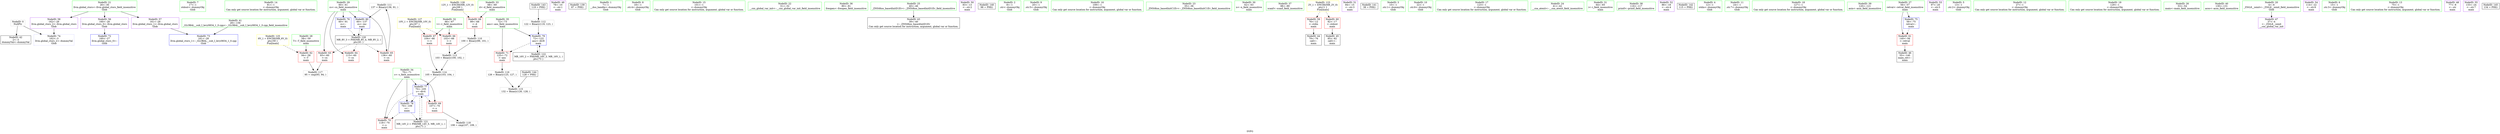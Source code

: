 digraph "SVFG" {
	label="SVFG";

	Node0x55aa1513ea40 [shape=record,color=grey,label="{NodeID: 0\nNullPtr}"];
	Node0x55aa1513ea40 -> Node0x55aa15151fa0[style=solid];
	Node0x55aa1513ea40 -> Node0x55aa15154b10[style=solid];
	Node0x55aa15150200 [shape=record,color=green,label="{NodeID: 7\n17\<--1\nstdout\<--dummyObj\nGlob }"];
	Node0x55aa15150670 [shape=record,color=green,label="{NodeID: 14\n91\<--1\n\<--dummyObj\nCan only get source location for instruction, argument, global var or function.}"];
	Node0x55aa15150c50 [shape=record,color=green,label="{NodeID: 21\n26\<--30\nllvm.global_ctors\<--llvm.global_ctors_field_insensitive\nGlob }"];
	Node0x55aa15150c50 -> Node0x55aa15153b80[style=solid];
	Node0x55aa15150c50 -> Node0x55aa15153c80[style=solid];
	Node0x55aa15150c50 -> Node0x55aa15153d80[style=solid];
	Node0x55aa15157050 [shape=record,color=grey,label="{NodeID: 111\n137 = Binary(136, 91, )\n}"];
	Node0x55aa15157050 -> Node0x55aa15155020[style=solid];
	Node0x55aa15151320 [shape=record,color=green,label="{NodeID: 28\n58\<--59\nT\<--T_field_insensitive\nmain\n}"];
	Node0x55aa15151320 -> Node0x55aa151540f0[style=solid];
	Node0x55aa15157ad0 [shape=record,color=grey,label="{NodeID: 118\n108 = cmp(107, 109, )\n}"];
	Node0x55aa151518d0 [shape=record,color=green,label="{NodeID: 35\n72\<--73\nans\<--ans_field_insensitive\nmain\n}"];
	Node0x55aa151518d0 -> Node0x55aa15154840[style=solid];
	Node0x55aa151518d0 -> Node0x55aa15154f50[style=solid];
	Node0x55aa1515c900 [shape=record,color=yellow,style=double,label="{NodeID: 125\n6V_1 = ENCHI(MR_6V_0)\npts\{59 \}\nFun[main]}"];
	Node0x55aa1515c900 -> Node0x55aa151540f0[style=dashed];
	Node0x55aa15151fa0 [shape=record,color=black,label="{NodeID: 42\n2\<--3\ndummyVal\<--dummyVal\n}"];
	Node0x55aa151535d0 [shape=record,color=purple,label="{NodeID: 49\n78\<--10\n\<--.str.1\nmain\n}"];
	Node0x55aa14fc64a0 [shape=record,color=black,label="{NodeID: 139\n87 = PHI()\n}"];
	Node0x55aa15153b80 [shape=record,color=purple,label="{NodeID: 56\n160\<--26\nllvm.global_ctors_0\<--llvm.global_ctors\nGlob }"];
	Node0x55aa15153b80 -> Node0x55aa15154910[style=solid];
	Node0x55aa151541c0 [shape=record,color=red,label="{NodeID: 63\n93\<--60\n\<--cs\nmain\n}"];
	Node0x55aa151541c0 -> Node0x55aa15157950[style=solid];
	Node0x55aa15154770 [shape=record,color=red,label="{NodeID: 70\n118\<--70\n\<--s\nmain\n}"];
	Node0x55aa15154db0 [shape=record,color=blue,label="{NodeID: 77\n70\<--105\ns\<--div4\nmain\n}"];
	Node0x55aa15154db0 -> Node0x55aa151546a0[style=dashed];
	Node0x55aa15154db0 -> Node0x55aa15154770[style=dashed];
	Node0x55aa15154db0 -> Node0x55aa15154e80[style=dashed];
	Node0x55aa15154db0 -> Node0x55aa1515b300[style=dashed];
	Node0x55aa1513e920 [shape=record,color=green,label="{NodeID: 1\n7\<--1\n__dso_handle\<--dummyObj\nGlob }"];
	Node0x55aa15150290 [shape=record,color=green,label="{NodeID: 8\n18\<--1\n.str.4\<--dummyObj\nGlob }"];
	Node0x55aa15150740 [shape=record,color=green,label="{NodeID: 15\n101\<--1\n\<--dummyObj\nCan only get source location for instruction, argument, global var or function.}"];
	Node0x55aa15150d50 [shape=record,color=green,label="{NodeID: 22\n31\<--32\n__cxx_global_var_init\<--__cxx_global_var_init_field_insensitive\n}"];
	Node0x55aa151571d0 [shape=record,color=grey,label="{NodeID: 112\n122 = Binary(119, 123, )\n}"];
	Node0x55aa151571d0 -> Node0x55aa15154f50[style=solid];
	Node0x55aa151513f0 [shape=record,color=green,label="{NodeID: 29\n60\<--61\ncs\<--cs_field_insensitive\nmain\n}"];
	Node0x55aa151513f0 -> Node0x55aa151541c0[style=solid];
	Node0x55aa151513f0 -> Node0x55aa15154290[style=solid];
	Node0x55aa151513f0 -> Node0x55aa15154360[style=solid];
	Node0x55aa151513f0 -> Node0x55aa15154ce0[style=solid];
	Node0x55aa151513f0 -> Node0x55aa15155020[style=solid];
	Node0x55aa151519a0 [shape=record,color=green,label="{NodeID: 36\n80\<--81\nfreopen\<--freopen_field_insensitive\n}"];
	Node0x55aa151520a0 [shape=record,color=black,label="{NodeID: 43\n39\<--40\n\<--_ZNSt8ios_base4InitD1Ev\nCan only get source location for instruction, argument, global var or function.}"];
	Node0x55aa151536a0 [shape=record,color=purple,label="{NodeID: 50\n83\<--13\n\<--.str.2\nmain\n}"];
	Node0x55aa15160e10 [shape=record,color=black,label="{NodeID: 140\n98 = PHI()\n}"];
	Node0x55aa15153c80 [shape=record,color=purple,label="{NodeID: 57\n161\<--26\nllvm.global_ctors_1\<--llvm.global_ctors\nGlob }"];
	Node0x55aa15153c80 -> Node0x55aa15154a10[style=solid];
	Node0x55aa15154290 [shape=record,color=red,label="{NodeID: 64\n113\<--60\n\<--cs\nmain\n}"];
	Node0x55aa15154840 [shape=record,color=red,label="{NodeID: 71\n125\<--72\n\<--ans\nmain\n}"];
	Node0x55aa15154840 -> Node0x55aa151577d0[style=solid];
	Node0x55aa15154e80 [shape=record,color=blue,label="{NodeID: 78\n70\<--109\ns\<--\nmain\n}"];
	Node0x55aa15154e80 -> Node0x55aa15154770[style=dashed];
	Node0x55aa15154e80 -> Node0x55aa1515b300[style=dashed];
	Node0x55aa1514f780 [shape=record,color=green,label="{NodeID: 2\n8\<--1\n.str\<--dummyObj\nGlob }"];
	Node0x55aa15150320 [shape=record,color=green,label="{NodeID: 9\n20\<--1\n.str.5\<--dummyObj\nGlob }"];
	Node0x55aa15150810 [shape=record,color=green,label="{NodeID: 16\n109\<--1\n\<--dummyObj\nCan only get source location for instruction, argument, global var or function.}"];
	Node0x55aa15150e50 [shape=record,color=green,label="{NodeID: 23\n35\<--36\n_ZNSt8ios_base4InitC1Ev\<--_ZNSt8ios_base4InitC1Ev_field_insensitive\n}"];
	Node0x55aa15157350 [shape=record,color=grey,label="{NodeID: 113\n103 = Binary(100, 102, )\n}"];
	Node0x55aa15157350 -> Node0x55aa151574d0[style=solid];
	Node0x55aa151514c0 [shape=record,color=green,label="{NodeID: 30\n62\<--63\nn\<--n_field_insensitive\nmain\n}"];
	Node0x55aa1515ae00 [shape=record,color=black,label="{NodeID: 120\nMR_8V_3 = PHI(MR_8V_4, MR_8V_2, )\npts\{61 \}\n}"];
	Node0x55aa1515ae00 -> Node0x55aa151541c0[style=dashed];
	Node0x55aa1515ae00 -> Node0x55aa15154290[style=dashed];
	Node0x55aa1515ae00 -> Node0x55aa15154360[style=dashed];
	Node0x55aa1515ae00 -> Node0x55aa15155020[style=dashed];
	Node0x55aa15151aa0 [shape=record,color=green,label="{NodeID: 37\n88\<--89\nscanf\<--scanf_field_insensitive\n}"];
	Node0x55aa1515cac0 [shape=record,color=yellow,style=double,label="{NodeID: 127\n10V_1 = ENCHI(MR_10V_0)\npts\{67 \}\nFun[main]}"];
	Node0x55aa1515cac0 -> Node0x55aa15154430[style=dashed];
	Node0x55aa1515cac0 -> Node0x55aa15154500[style=dashed];
	Node0x55aa151521a0 [shape=record,color=black,label="{NodeID: 44\n79\<--76\ncall\<--\nmain\n}"];
	Node0x55aa15153770 [shape=record,color=purple,label="{NodeID: 51\n84\<--15\n\<--.str.3\nmain\n}"];
	Node0x55aa15160f10 [shape=record,color=black,label="{NodeID: 141\n38 = PHI()\n}"];
	Node0x55aa15153d80 [shape=record,color=purple,label="{NodeID: 58\n162\<--26\nllvm.global_ctors_2\<--llvm.global_ctors\nGlob }"];
	Node0x55aa15153d80 -> Node0x55aa15154b10[style=solid];
	Node0x55aa15154360 [shape=record,color=red,label="{NodeID: 65\n136\<--60\n\<--cs\nmain\n}"];
	Node0x55aa15154360 -> Node0x55aa15157050[style=solid];
	Node0x55aa15154910 [shape=record,color=blue,label="{NodeID: 72\n160\<--27\nllvm.global_ctors_0\<--\nGlob }"];
	Node0x55aa15154f50 [shape=record,color=blue,label="{NodeID: 79\n72\<--122\nans\<--div8\nmain\n}"];
	Node0x55aa15154f50 -> Node0x55aa15154840[style=dashed];
	Node0x55aa15154f50 -> Node0x55aa1515b800[style=dashed];
	Node0x55aa1514f810 [shape=record,color=green,label="{NodeID: 3\n10\<--1\n.str.1\<--dummyObj\nGlob }"];
	Node0x55aa151503b0 [shape=record,color=green,label="{NodeID: 10\n22\<--1\n.str.6\<--dummyObj\nGlob }"];
	Node0x55aa151508e0 [shape=record,color=green,label="{NodeID: 17\n123\<--1\n\<--dummyObj\nCan only get source location for instruction, argument, global var or function.}"];
	Node0x55aa15150f50 [shape=record,color=green,label="{NodeID: 24\n41\<--42\n__cxa_atexit\<--__cxa_atexit_field_insensitive\n}"];
	Node0x55aa151574d0 [shape=record,color=grey,label="{NodeID: 114\n105 = Binary(103, 104, )\n}"];
	Node0x55aa151574d0 -> Node0x55aa15154db0[style=solid];
	Node0x55aa15151590 [shape=record,color=green,label="{NodeID: 31\n64\<--65\ni\<--i_field_insensitive\nmain\n}"];
	Node0x55aa1515b300 [shape=record,color=black,label="{NodeID: 121\nMR_14V_2 = PHI(MR_14V_5, MR_14V_1, )\npts\{71 \}\n}"];
	Node0x55aa1515b300 -> Node0x55aa15154db0[style=dashed];
	Node0x55aa15151ba0 [shape=record,color=green,label="{NodeID: 38\n116\<--117\nprintf\<--printf_field_insensitive\n}"];
	Node0x55aa1515cba0 [shape=record,color=yellow,style=double,label="{NodeID: 128\n12V_1 = ENCHI(MR_12V_0)\npts\{69 \}\nFun[main]}"];
	Node0x55aa1515cba0 -> Node0x55aa151545d0[style=dashed];
	Node0x55aa15152270 [shape=record,color=black,label="{NodeID: 45\n85\<--82\ncall1\<--\nmain\n}"];
	Node0x55aa15153840 [shape=record,color=purple,label="{NodeID: 52\n86\<--18\n\<--.str.4\nmain\n}"];
	Node0x55aa15161010 [shape=record,color=black,label="{NodeID: 142\n115 = PHI()\n}"];
	Node0x55aa15153e80 [shape=record,color=red,label="{NodeID: 59\n76\<--12\n\<--stdin\nmain\n}"];
	Node0x55aa15153e80 -> Node0x55aa151521a0[style=solid];
	Node0x55aa15154430 [shape=record,color=red,label="{NodeID: 66\n102\<--66\n\<--v\nmain\n}"];
	Node0x55aa15154430 -> Node0x55aa15157350[style=solid];
	Node0x55aa15154a10 [shape=record,color=blue,label="{NodeID: 73\n161\<--28\nllvm.global_ctors_1\<--_GLOBAL__sub_I_levy0834_1_0.cpp\nGlob }"];
	Node0x55aa15155020 [shape=record,color=blue,label="{NodeID: 80\n60\<--137\ncs\<--inc\nmain\n}"];
	Node0x55aa15155020 -> Node0x55aa1515ae00[style=dashed];
	Node0x55aa1514f8a0 [shape=record,color=green,label="{NodeID: 4\n12\<--1\nstdin\<--dummyObj\nGlob }"];
	Node0x55aa15150440 [shape=record,color=green,label="{NodeID: 11\n24\<--1\n.str.7\<--dummyObj\nGlob }"];
	Node0x55aa151509b0 [shape=record,color=green,label="{NodeID: 18\n127\<--1\n\<--dummyObj\nCan only get source location for instruction, argument, global var or function.}"];
	Node0x55aa15151050 [shape=record,color=green,label="{NodeID: 25\n40\<--46\n_ZNSt8ios_base4InitD1Ev\<--_ZNSt8ios_base4InitD1Ev_field_insensitive\n}"];
	Node0x55aa15151050 -> Node0x55aa151520a0[style=solid];
	Node0x55aa15157650 [shape=record,color=grey,label="{NodeID: 115\n132 = Binary(126, 128, )\n}"];
	Node0x55aa15151660 [shape=record,color=green,label="{NodeID: 32\n66\<--67\nv\<--v_field_insensitive\nmain\n}"];
	Node0x55aa15151660 -> Node0x55aa15154430[style=solid];
	Node0x55aa15151660 -> Node0x55aa15154500[style=solid];
	Node0x55aa1515b800 [shape=record,color=black,label="{NodeID: 122\nMR_16V_2 = PHI(MR_16V_3, MR_16V_1, )\npts\{73 \}\n}"];
	Node0x55aa1515b800 -> Node0x55aa15154f50[style=dashed];
	Node0x55aa15151ca0 [shape=record,color=green,label="{NodeID: 39\n120\<--121\nasin\<--asin_field_insensitive\n}"];
	Node0x55aa15152340 [shape=record,color=black,label="{NodeID: 46\n55\<--140\nmain_ret\<--\nmain\n}"];
	Node0x55aa15153910 [shape=record,color=purple,label="{NodeID: 53\n97\<--20\n\<--.str.5\nmain\n}"];
	Node0x55aa15161110 [shape=record,color=black,label="{NodeID: 143\n119 = PHI()\n}"];
	Node0x55aa15161110 -> Node0x55aa151571d0[style=solid];
	Node0x55aa15153f50 [shape=record,color=red,label="{NodeID: 60\n82\<--17\n\<--stdout\nmain\n}"];
	Node0x55aa15153f50 -> Node0x55aa15152270[style=solid];
	Node0x55aa15154500 [shape=record,color=red,label="{NodeID: 67\n104\<--66\n\<--v\nmain\n}"];
	Node0x55aa15154500 -> Node0x55aa151574d0[style=solid];
	Node0x55aa15154b10 [shape=record,color=blue, style = dotted,label="{NodeID: 74\n162\<--3\nllvm.global_ctors_2\<--dummyVal\nGlob }"];
	Node0x55aa1514f930 [shape=record,color=green,label="{NodeID: 5\n13\<--1\n.str.2\<--dummyObj\nGlob }"];
	Node0x55aa151504d0 [shape=record,color=green,label="{NodeID: 12\n27\<--1\n\<--dummyObj\nCan only get source location for instruction, argument, global var or function.}"];
	Node0x55aa15150a80 [shape=record,color=green,label="{NodeID: 19\n129\<--1\n\<--dummyObj\nCan only get source location for instruction, argument, global var or function.}"];
	Node0x55aa15151150 [shape=record,color=green,label="{NodeID: 26\n53\<--54\nmain\<--main_field_insensitive\n}"];
	Node0x55aa151577d0 [shape=record,color=grey,label="{NodeID: 116\n126 = Binary(125, 127, )\n}"];
	Node0x55aa151577d0 -> Node0x55aa15157650[style=solid];
	Node0x55aa15151730 [shape=record,color=green,label="{NodeID: 33\n68\<--69\nd\<--d_field_insensitive\nmain\n}"];
	Node0x55aa15151730 -> Node0x55aa151545d0[style=solid];
	Node0x55aa1515bd00 [shape=record,color=yellow,style=double,label="{NodeID: 123\n2V_1 = ENCHI(MR_2V_0)\npts\{1 \}\nFun[main]}"];
	Node0x55aa1515bd00 -> Node0x55aa15153e80[style=dashed];
	Node0x55aa1515bd00 -> Node0x55aa15153f50[style=dashed];
	Node0x55aa15151da0 [shape=record,color=green,label="{NodeID: 40\n130\<--131\nacos\<--acos_field_insensitive\n}"];
	Node0x55aa15152410 [shape=record,color=purple,label="{NodeID: 47\n37\<--4\n\<--_ZStL8__ioinit\n__cxx_global_var_init\n}"];
	Node0x55aa151539e0 [shape=record,color=purple,label="{NodeID: 54\n114\<--22\n\<--.str.6\nmain\n}"];
	Node0x55aa15161bd0 [shape=record,color=black,label="{NodeID: 144\n128 = PHI()\n}"];
	Node0x55aa15161bd0 -> Node0x55aa15157650[style=solid];
	Node0x55aa15154020 [shape=record,color=red,label="{NodeID: 61\n140\<--56\n\<--retval\nmain\n}"];
	Node0x55aa15154020 -> Node0x55aa15152340[style=solid];
	Node0x55aa151545d0 [shape=record,color=red,label="{NodeID: 68\n99\<--68\n\<--d\nmain\n}"];
	Node0x55aa151545d0 -> Node0x55aa15156ed0[style=solid];
	Node0x55aa15154c10 [shape=record,color=blue,label="{NodeID: 75\n56\<--75\nretval\<--\nmain\n}"];
	Node0x55aa15154c10 -> Node0x55aa15154020[style=dashed];
	Node0x55aa15150170 [shape=record,color=green,label="{NodeID: 6\n15\<--1\n.str.3\<--dummyObj\nGlob }"];
	Node0x55aa151505a0 [shape=record,color=green,label="{NodeID: 13\n75\<--1\n\<--dummyObj\nCan only get source location for instruction, argument, global var or function.}"];
	Node0x55aa15150b50 [shape=record,color=green,label="{NodeID: 20\n4\<--6\n_ZStL8__ioinit\<--_ZStL8__ioinit_field_insensitive\nGlob }"];
	Node0x55aa15150b50 -> Node0x55aa15152410[style=solid];
	Node0x55aa15156ed0 [shape=record,color=grey,label="{NodeID: 110\n100 = Binary(99, 101, )\n}"];
	Node0x55aa15156ed0 -> Node0x55aa15157350[style=solid];
	Node0x55aa15151250 [shape=record,color=green,label="{NodeID: 27\n56\<--57\nretval\<--retval_field_insensitive\nmain\n}"];
	Node0x55aa15151250 -> Node0x55aa15154020[style=solid];
	Node0x55aa15151250 -> Node0x55aa15154c10[style=solid];
	Node0x55aa15157950 [shape=record,color=grey,label="{NodeID: 117\n95 = cmp(93, 94, )\n}"];
	Node0x55aa15151800 [shape=record,color=green,label="{NodeID: 34\n70\<--71\ns\<--s_field_insensitive\nmain\n}"];
	Node0x55aa15151800 -> Node0x55aa151546a0[style=solid];
	Node0x55aa15151800 -> Node0x55aa15154770[style=solid];
	Node0x55aa15151800 -> Node0x55aa15154db0[style=solid];
	Node0x55aa15151800 -> Node0x55aa15154e80[style=solid];
	Node0x55aa15151ea0 [shape=record,color=green,label="{NodeID: 41\n28\<--156\n_GLOBAL__sub_I_levy0834_1_0.cpp\<--_GLOBAL__sub_I_levy0834_1_0.cpp_field_insensitive\n}"];
	Node0x55aa15151ea0 -> Node0x55aa15154a10[style=solid];
	Node0x55aa15153500 [shape=record,color=purple,label="{NodeID: 48\n77\<--8\n\<--.str\nmain\n}"];
	Node0x55aa15153ab0 [shape=record,color=purple,label="{NodeID: 55\n133\<--24\n\<--.str.7\nmain\n}"];
	Node0x55aa15161d30 [shape=record,color=black,label="{NodeID: 145\n134 = PHI()\n}"];
	Node0x55aa151540f0 [shape=record,color=red,label="{NodeID: 62\n94\<--58\n\<--T\nmain\n}"];
	Node0x55aa151540f0 -> Node0x55aa15157950[style=solid];
	Node0x55aa151546a0 [shape=record,color=red,label="{NodeID: 69\n107\<--70\n\<--s\nmain\n}"];
	Node0x55aa151546a0 -> Node0x55aa15157ad0[style=solid];
	Node0x55aa15154ce0 [shape=record,color=blue,label="{NodeID: 76\n60\<--91\ncs\<--\nmain\n}"];
	Node0x55aa15154ce0 -> Node0x55aa1515ae00[style=dashed];
}
